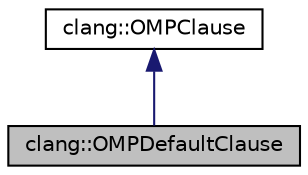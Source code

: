 digraph "clang::OMPDefaultClause"
{
 // LATEX_PDF_SIZE
  bgcolor="transparent";
  edge [fontname="Helvetica",fontsize="10",labelfontname="Helvetica",labelfontsize="10"];
  node [fontname="Helvetica",fontsize="10",shape=record];
  Node1 [label="clang::OMPDefaultClause",height=0.2,width=0.4,color="black", fillcolor="grey75", style="filled", fontcolor="black",tooltip="This represents 'default' clause in the '#pragma omp ...' directive."];
  Node2 -> Node1 [dir="back",color="midnightblue",fontsize="10",style="solid",fontname="Helvetica"];
  Node2 [label="clang::OMPClause",height=0.2,width=0.4,color="black",URL="$classclang_1_1OMPClause.html",tooltip="This is a basic class for representing single OpenMP clause."];
}
